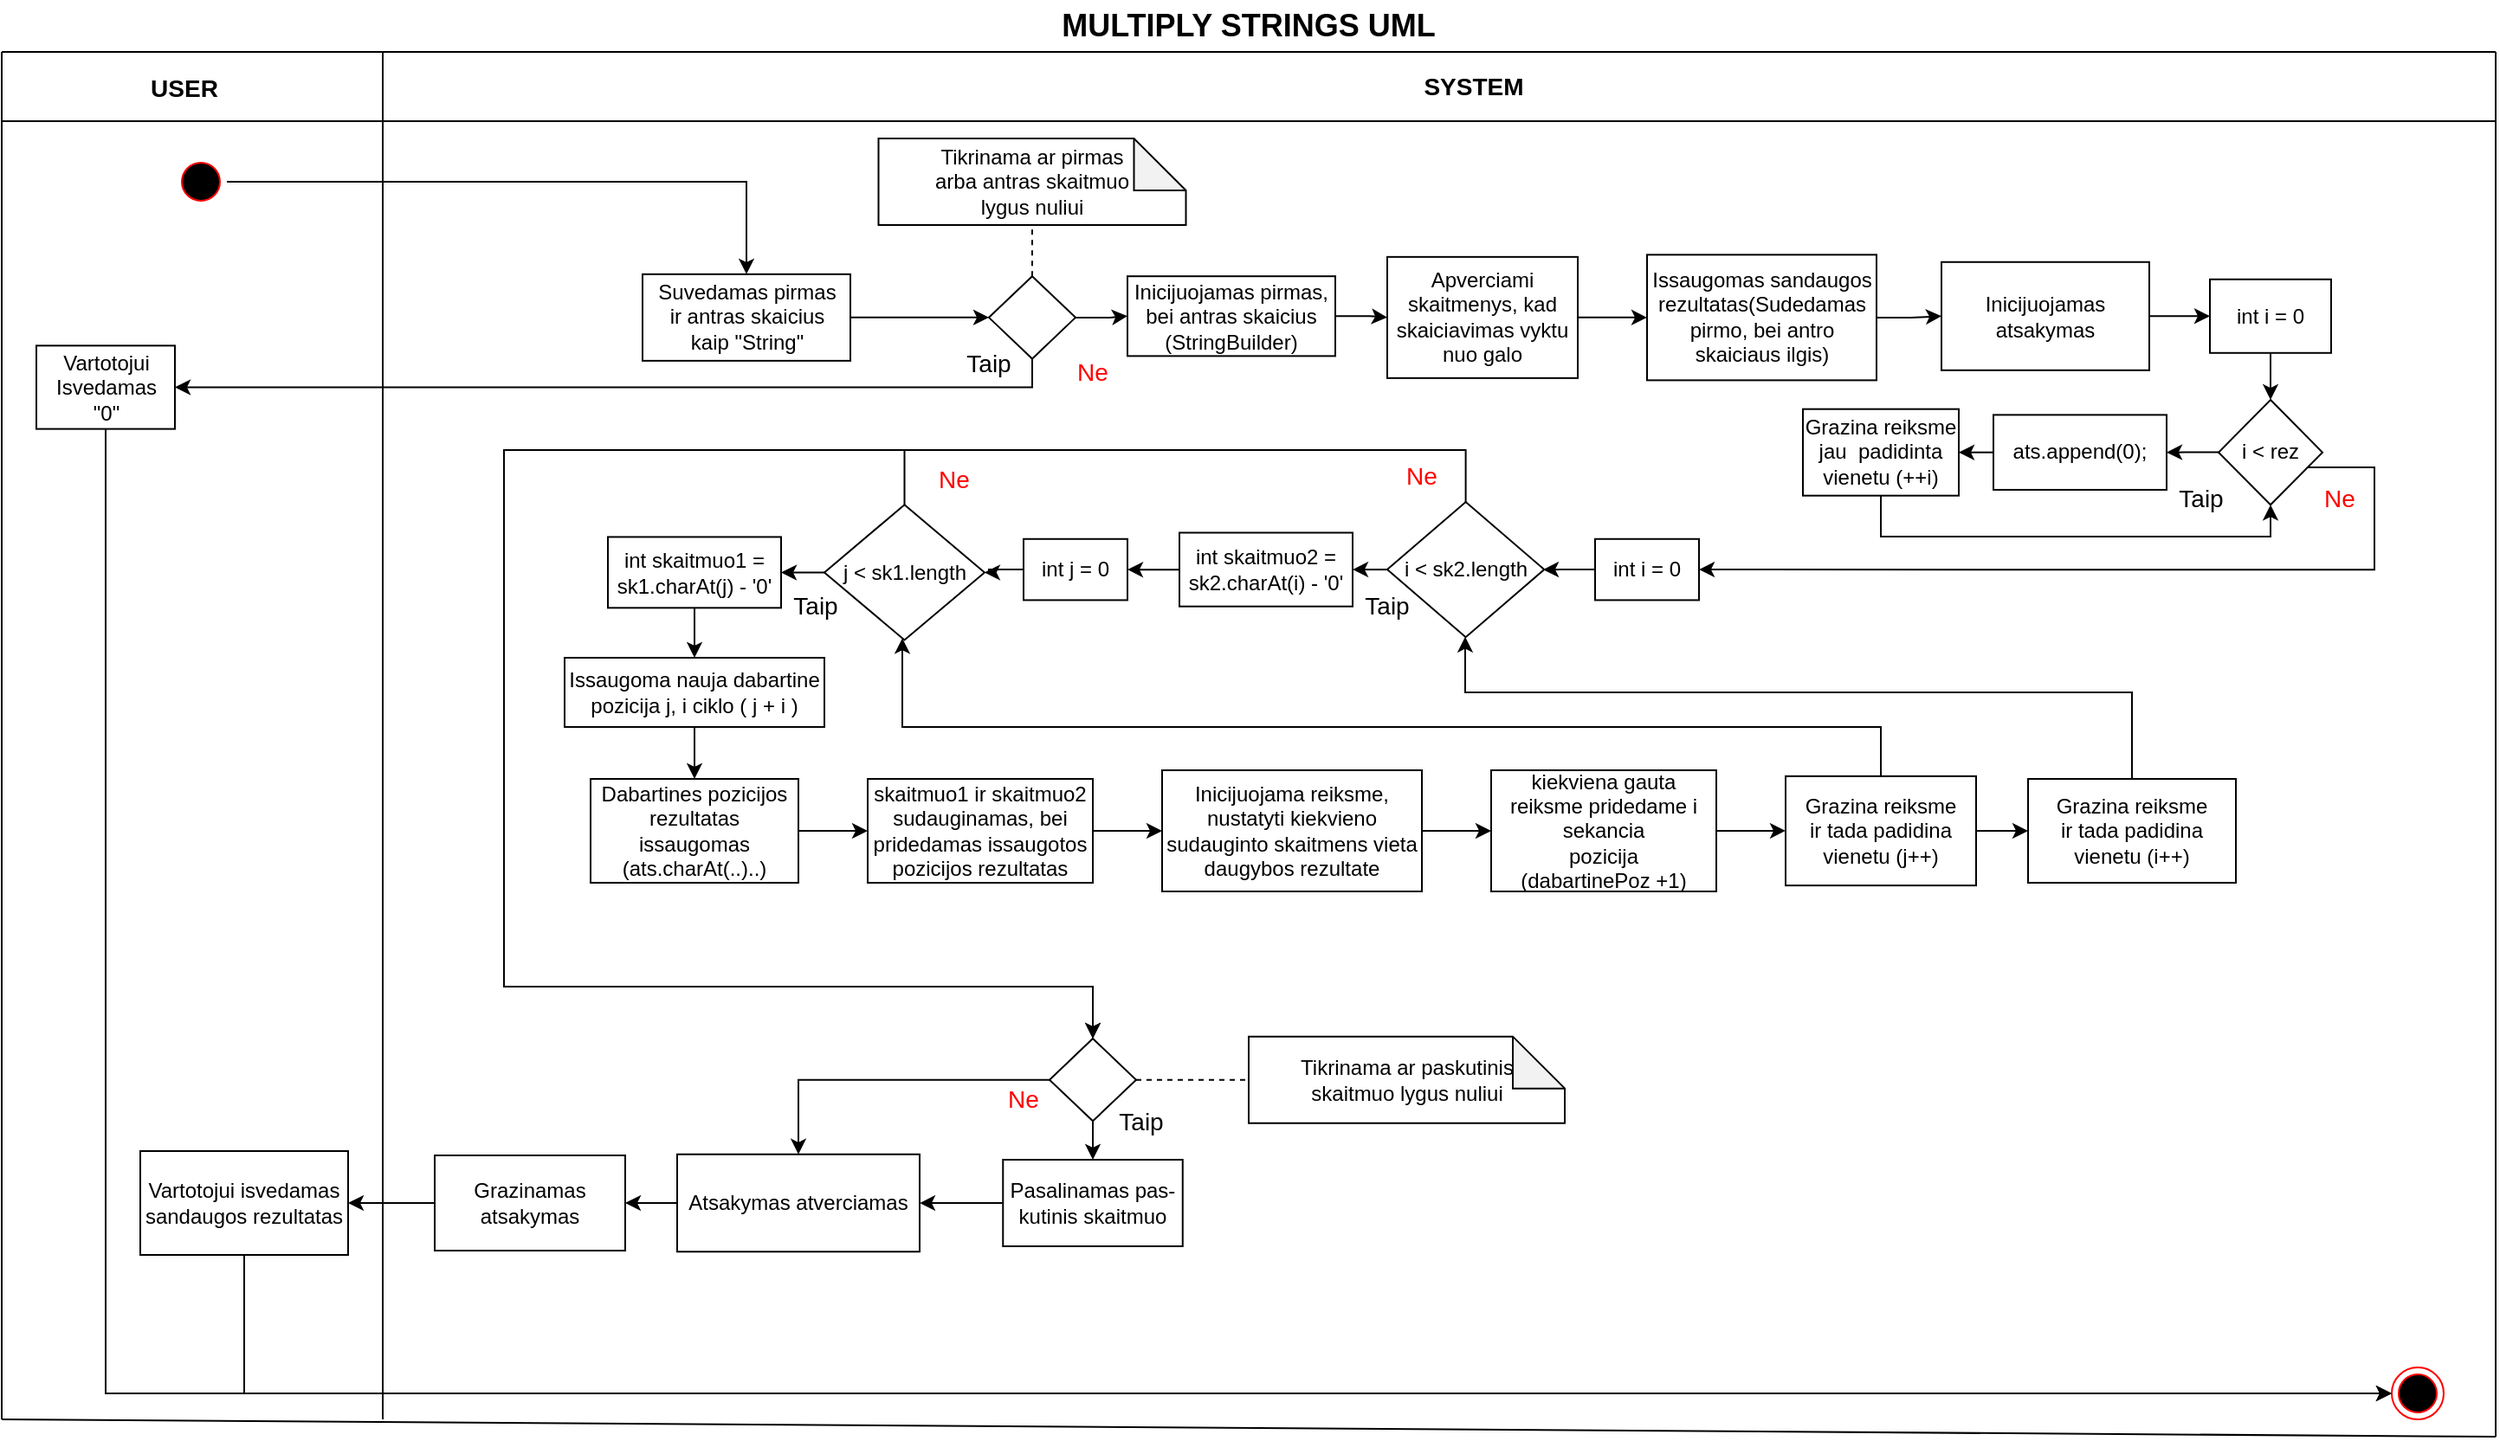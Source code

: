 <mxfile version="16.0.0" type="device"><diagram id="r9c_GbjaEgerkOqf0DQ9" name="Page-1"><mxGraphModel dx="2354" dy="582" grid="1" gridSize="10" guides="1" tooltips="1" connect="1" arrows="1" fold="1" page="1" pageScale="1" pageWidth="850" pageHeight="1100" math="0" shadow="0"><root><mxCell id="0"/><mxCell id="1" parent="0"/><mxCell id="oUow1y1RRAPDhUqgGSZE-1" value="" style="endArrow=none;html=1;" parent="1" edge="1"><mxGeometry width="50" height="50" relative="1" as="geometry"><mxPoint x="-360" y="40" as="sourcePoint"/><mxPoint x="1080" y="40" as="targetPoint"/><Array as="points"/></mxGeometry></mxCell><mxCell id="oUow1y1RRAPDhUqgGSZE-4" value="" style="ellipse;html=1;shape=endState;fillColor=#000000;strokeColor=#ff0000;" parent="1" vertex="1"><mxGeometry x="1020" y="800" width="30" height="30" as="geometry"/></mxCell><mxCell id="oUow1y1RRAPDhUqgGSZE-5" value="&lt;div&gt;&lt;b&gt;&lt;font style=&quot;font-size: 14px&quot;&gt;USER&lt;/font&gt;&lt;/b&gt;&lt;/div&gt;&lt;div&gt;&lt;b&gt;&lt;font size=&quot;3&quot;&gt;&lt;br&gt;&lt;/font&gt;&lt;/b&gt;&lt;/div&gt;" style="text;html=1;align=center;verticalAlign=middle;resizable=0;points=[];autosize=1;strokeColor=none;fillColor=none;" parent="1" vertex="1"><mxGeometry x="-280" y="50" width="50" height="40" as="geometry"/></mxCell><mxCell id="oUow1y1RRAPDhUqgGSZE-6" value="&lt;b&gt;&lt;font style=&quot;font-size: 14px&quot;&gt;SYSTEM&lt;/font&gt;&lt;/b&gt;" style="text;html=1;strokeColor=none;fillColor=none;align=center;verticalAlign=middle;whiteSpace=wrap;rounded=0;" parent="1" vertex="1"><mxGeometry x="470" y="45" width="40" height="30" as="geometry"/></mxCell><mxCell id="oUow1y1RRAPDhUqgGSZE-8" value="" style="endArrow=none;html=1;" parent="1" edge="1"><mxGeometry width="50" height="50" relative="1" as="geometry"><mxPoint x="-360" y="80" as="sourcePoint"/><mxPoint x="1080" y="80" as="targetPoint"/><Array as="points"/></mxGeometry></mxCell><mxCell id="oUow1y1RRAPDhUqgGSZE-9" value="" style="endArrow=none;html=1;" parent="1" edge="1"><mxGeometry width="50" height="50" relative="1" as="geometry"><mxPoint x="-360" y="830" as="sourcePoint"/><mxPoint x="-360" y="40" as="targetPoint"/></mxGeometry></mxCell><mxCell id="oUow1y1RRAPDhUqgGSZE-10" value="" style="endArrow=none;html=1;" parent="1" edge="1"><mxGeometry width="50" height="50" relative="1" as="geometry"><mxPoint x="1080" y="840" as="sourcePoint"/><mxPoint x="1080" y="40" as="targetPoint"/><Array as="points"><mxPoint x="1080" y="370"/></Array></mxGeometry></mxCell><mxCell id="oUow1y1RRAPDhUqgGSZE-11" value="" style="endArrow=none;html=1;" parent="1" edge="1"><mxGeometry width="50" height="50" relative="1" as="geometry"><mxPoint x="-140" y="830" as="sourcePoint"/><mxPoint x="-140" y="40" as="targetPoint"/><Array as="points"><mxPoint x="-140" y="300"/></Array></mxGeometry></mxCell><mxCell id="rQalgeegAQJhv5yyHE_K-7" value="" style="edgeStyle=orthogonalEdgeStyle;rounded=0;orthogonalLoop=1;jettySize=auto;html=1;" parent="1" source="oUow1y1RRAPDhUqgGSZE-12" target="oUow1y1RRAPDhUqgGSZE-14" edge="1"><mxGeometry relative="1" as="geometry"/></mxCell><mxCell id="oUow1y1RRAPDhUqgGSZE-12" value="" style="ellipse;html=1;shape=startState;fillColor=#000000;strokeColor=#ff0000;" parent="1" vertex="1"><mxGeometry x="-260" y="100" width="30" height="30" as="geometry"/></mxCell><mxCell id="oCCpIc_PAbKMHOkcLtt0-2" value="" style="edgeStyle=orthogonalEdgeStyle;rounded=0;orthogonalLoop=1;jettySize=auto;html=1;fontSize=14;entryX=0;entryY=0.5;entryDx=0;entryDy=0;" parent="1" source="oUow1y1RRAPDhUqgGSZE-14" target="oCCpIc_PAbKMHOkcLtt0-9" edge="1"><mxGeometry relative="1" as="geometry"><mxPoint x="170" y="177" as="targetPoint"/></mxGeometry></mxCell><mxCell id="oUow1y1RRAPDhUqgGSZE-14" value="&lt;div&gt;Suvedamas pirmas&lt;/div&gt;&lt;div&gt;ir antras skaicius&lt;/div&gt;&lt;div&gt;kaip &quot;String&quot;&lt;br&gt;&lt;/div&gt;" style="html=1;" parent="1" vertex="1"><mxGeometry x="10" y="168.43" width="120.01" height="50" as="geometry"/></mxCell><mxCell id="oUow1y1RRAPDhUqgGSZE-93" value="" style="endArrow=none;html=1;" parent="1" edge="1"><mxGeometry width="50" height="50" relative="1" as="geometry"><mxPoint x="-360" y="830" as="sourcePoint"/><mxPoint x="1080" y="840" as="targetPoint"/></mxGeometry></mxCell><mxCell id="zhfmc3-aHVWDf_vGr2EZ-7" value="" style="edgeStyle=orthogonalEdgeStyle;rounded=0;orthogonalLoop=1;jettySize=auto;html=1;fontSize=14;entryX=1;entryY=0.5;entryDx=0;entryDy=0;" parent="1" source="oCCpIc_PAbKMHOkcLtt0-9" target="zhfmc3-aHVWDf_vGr2EZ-4" edge="1"><mxGeometry relative="1" as="geometry"><mxPoint x="-160" y="270" as="targetPoint"/><Array as="points"><mxPoint x="235" y="234"/></Array></mxGeometry></mxCell><mxCell id="zhfmc3-aHVWDf_vGr2EZ-11" value="" style="edgeStyle=orthogonalEdgeStyle;rounded=0;orthogonalLoop=1;jettySize=auto;html=1;fontSize=12;" parent="1" source="oCCpIc_PAbKMHOkcLtt0-9" target="ZqlxdMcWfIfpSYjTxSkx-1" edge="1"><mxGeometry relative="1" as="geometry"><mxPoint x="290" y="193" as="targetPoint"/></mxGeometry></mxCell><mxCell id="oCCpIc_PAbKMHOkcLtt0-9" value="" style="rhombus;whiteSpace=wrap;html=1;" parent="1" vertex="1"><mxGeometry x="210" y="169.6" width="50" height="47.66" as="geometry"/></mxCell><mxCell id="oCCpIc_PAbKMHOkcLtt0-17" value="" style="edgeStyle=orthogonalEdgeStyle;rounded=0;orthogonalLoop=1;jettySize=auto;html=1;fontSize=14;entryX=0;entryY=0.5;entryDx=0;entryDy=0;exitX=0.5;exitY=1;exitDx=0;exitDy=0;" parent="1" source="zhfmc3-aHVWDf_vGr2EZ-4" target="oUow1y1RRAPDhUqgGSZE-4" edge="1"><mxGeometry relative="1" as="geometry"><mxPoint x="-199" y="610" as="targetPoint"/><Array as="points"><mxPoint x="-300" y="815"/></Array><mxPoint x="-199.429" y="440" as="sourcePoint"/></mxGeometry></mxCell><mxCell id="zhfmc3-aHVWDf_vGr2EZ-4" value="&lt;div&gt;Vartotojui &lt;br&gt;&lt;/div&gt;&lt;div&gt;Isvedamas&lt;/div&gt;&lt;div&gt;&quot;0&quot;&lt;br&gt;&lt;/div&gt;" style="html=1;" parent="1" vertex="1"><mxGeometry x="-340" y="209.69" width="79.99" height="48.12" as="geometry"/></mxCell><mxCell id="zhfmc3-aHVWDf_vGr2EZ-8" value="&lt;font style=&quot;font-size: 14px&quot;&gt;Taip&lt;/font&gt;" style="text;html=1;strokeColor=none;fillColor=none;align=center;verticalAlign=middle;whiteSpace=wrap;rounded=0;" parent="1" vertex="1"><mxGeometry x="190" y="209.69" width="40" height="20" as="geometry"/></mxCell><mxCell id="zhfmc3-aHVWDf_vGr2EZ-12" value="&lt;font style=&quot;font-size: 14px&quot; color=&quot;#FF0000&quot;&gt;Ne&lt;/font&gt;" style="text;html=1;strokeColor=none;fillColor=none;align=center;verticalAlign=middle;whiteSpace=wrap;rounded=0;" parent="1" vertex="1"><mxGeometry x="250" y="209.69" width="40" height="30" as="geometry"/></mxCell><mxCell id="zhfmc3-aHVWDf_vGr2EZ-18" value="" style="edgeStyle=orthogonalEdgeStyle;rounded=0;orthogonalLoop=1;jettySize=auto;html=1;fontSize=12;" parent="1" source="zhfmc3-aHVWDf_vGr2EZ-15" target="zhfmc3-aHVWDf_vGr2EZ-17" edge="1"><mxGeometry relative="1" as="geometry"/></mxCell><mxCell id="zhfmc3-aHVWDf_vGr2EZ-15" value="&lt;div&gt;Issaugomas sandaugos&lt;/div&gt;&lt;div&gt;rezultatas(Sudedamas&lt;/div&gt;&lt;div&gt;pirmo, bei antro skaiciaus ilgis)&lt;br&gt;&lt;/div&gt;" style="whiteSpace=wrap;html=1;" parent="1" vertex="1"><mxGeometry x="590" y="157.18" width="132.5" height="72.51" as="geometry"/></mxCell><mxCell id="zhfmc3-aHVWDf_vGr2EZ-43" value="" style="edgeStyle=orthogonalEdgeStyle;rounded=0;orthogonalLoop=1;jettySize=auto;html=1;fontSize=12;" parent="1" source="zhfmc3-aHVWDf_vGr2EZ-17" target="zhfmc3-aHVWDf_vGr2EZ-26" edge="1"><mxGeometry relative="1" as="geometry"/></mxCell><mxCell id="zhfmc3-aHVWDf_vGr2EZ-17" value="&lt;div&gt;Inicijuojamas atsakymas &lt;br&gt;&lt;/div&gt;" style="whiteSpace=wrap;html=1;" parent="1" vertex="1"><mxGeometry x="760" y="161.39" width="120" height="62.51" as="geometry"/></mxCell><mxCell id="zhfmc3-aHVWDf_vGr2EZ-33" value="" style="edgeStyle=orthogonalEdgeStyle;rounded=0;orthogonalLoop=1;jettySize=auto;html=1;fontSize=12;" parent="1" source="zhfmc3-aHVWDf_vGr2EZ-19" target="zhfmc3-aHVWDf_vGr2EZ-32" edge="1"><mxGeometry relative="1" as="geometry"/></mxCell><mxCell id="zhfmc3-aHVWDf_vGr2EZ-42" value="" style="edgeStyle=orthogonalEdgeStyle;rounded=0;orthogonalLoop=1;jettySize=auto;html=1;fontSize=12;entryX=1;entryY=0.5;entryDx=0;entryDy=0;" parent="1" source="zhfmc3-aHVWDf_vGr2EZ-19" target="LPsQwaZpw-eQ6SmwQjK9-5" edge="1"><mxGeometry relative="1" as="geometry"><mxPoint x="680" y="290" as="targetPoint"/><Array as="points"><mxPoint x="1010" y="280"/><mxPoint x="1010" y="339"/></Array></mxGeometry></mxCell><mxCell id="zhfmc3-aHVWDf_vGr2EZ-19" value="i &amp;lt; rez" style="rhombus;whiteSpace=wrap;html=1;" parent="1" vertex="1"><mxGeometry x="920" y="241.03" width="60" height="60.62" as="geometry"/></mxCell><mxCell id="zhfmc3-aHVWDf_vGr2EZ-28" value="" style="edgeStyle=orthogonalEdgeStyle;rounded=0;orthogonalLoop=1;jettySize=auto;html=1;fontSize=12;" parent="1" source="zhfmc3-aHVWDf_vGr2EZ-26" target="zhfmc3-aHVWDf_vGr2EZ-19" edge="1"><mxGeometry relative="1" as="geometry"/></mxCell><mxCell id="zhfmc3-aHVWDf_vGr2EZ-26" value="int i = 0" style="whiteSpace=wrap;html=1;" parent="1" vertex="1"><mxGeometry x="915" y="171.39" width="70" height="42.51" as="geometry"/></mxCell><mxCell id="LPsQwaZpw-eQ6SmwQjK9-8" value="" style="edgeStyle=orthogonalEdgeStyle;rounded=0;orthogonalLoop=1;jettySize=auto;html=1;" parent="1" source="zhfmc3-aHVWDf_vGr2EZ-32" target="zhfmc3-aHVWDf_vGr2EZ-35" edge="1"><mxGeometry relative="1" as="geometry"/></mxCell><mxCell id="zhfmc3-aHVWDf_vGr2EZ-32" value="&lt;div&gt;ats.append(0);&lt;br&gt;&lt;/div&gt;" style="whiteSpace=wrap;html=1;" parent="1" vertex="1"><mxGeometry x="790" y="249.69" width="100" height="43.29" as="geometry"/></mxCell><mxCell id="zhfmc3-aHVWDf_vGr2EZ-53" value="" style="edgeStyle=orthogonalEdgeStyle;rounded=0;orthogonalLoop=1;jettySize=auto;html=1;fontSize=12;entryX=0.5;entryY=1;entryDx=0;entryDy=0;" parent="1" source="zhfmc3-aHVWDf_vGr2EZ-35" target="zhfmc3-aHVWDf_vGr2EZ-19" edge="1"><mxGeometry relative="1" as="geometry"><mxPoint x="980" y="330" as="targetPoint"/><Array as="points"><mxPoint x="725" y="320"/><mxPoint x="950" y="320"/></Array></mxGeometry></mxCell><mxCell id="zhfmc3-aHVWDf_vGr2EZ-35" value="&lt;div&gt;Grazina reiksme jau&amp;nbsp; padidinta vienetu (++i)&lt;br&gt;&lt;/div&gt;" style="whiteSpace=wrap;html=1;" parent="1" vertex="1"><mxGeometry x="680" y="246.34" width="90" height="50" as="geometry"/></mxCell><mxCell id="zhfmc3-aHVWDf_vGr2EZ-44" value="&lt;font style=&quot;font-size: 14px&quot; color=&quot;#FF0000&quot;&gt;Ne&lt;/font&gt;" style="text;html=1;strokeColor=none;fillColor=none;align=center;verticalAlign=middle;whiteSpace=wrap;rounded=0;" parent="1" vertex="1"><mxGeometry x="970" y="282.81" width="40" height="30" as="geometry"/></mxCell><mxCell id="LPsQwaZpw-eQ6SmwQjK9-1" value="&lt;div&gt;Tikrinama ar pirmas&lt;div&gt;arba antras skaitmuo&lt;/div&gt;&lt;div&gt;lygus nuliui&lt;br&gt;&lt;/div&gt;&lt;/div&gt;" style="shape=note;whiteSpace=wrap;html=1;backgroundOutline=1;darkOpacity=0.05;" parent="1" vertex="1"><mxGeometry x="146.25" y="90" width="177.5" height="50" as="geometry"/></mxCell><mxCell id="LPsQwaZpw-eQ6SmwQjK9-3" value="" style="endArrow=none;dashed=1;html=1;rounded=0;entryX=0.5;entryY=1;entryDx=0;entryDy=0;entryPerimeter=0;exitX=0.5;exitY=0;exitDx=0;exitDy=0;" parent="1" source="oCCpIc_PAbKMHOkcLtt0-9" target="LPsQwaZpw-eQ6SmwQjK9-1" edge="1"><mxGeometry width="50" height="50" relative="1" as="geometry"><mxPoint x="360" y="400" as="sourcePoint"/><mxPoint x="410" y="350" as="targetPoint"/><Array as="points"/></mxGeometry></mxCell><mxCell id="zhfmc3-aHVWDf_vGr2EZ-50" value="&lt;font style=&quot;font-size: 14px&quot;&gt;Taip&lt;/font&gt;" style="text;html=1;strokeColor=none;fillColor=none;align=center;verticalAlign=middle;whiteSpace=wrap;rounded=0;" parent="1" vertex="1"><mxGeometry x="890" y="287.81" width="40" height="20" as="geometry"/></mxCell><mxCell id="LPsQwaZpw-eQ6SmwQjK9-10" value="" style="edgeStyle=orthogonalEdgeStyle;rounded=0;orthogonalLoop=1;jettySize=auto;html=1;" parent="1" source="LPsQwaZpw-eQ6SmwQjK9-5" edge="1"><mxGeometry relative="1" as="geometry"><mxPoint x="530" y="339.1" as="targetPoint"/></mxGeometry></mxCell><mxCell id="LPsQwaZpw-eQ6SmwQjK9-5" value="&lt;div&gt;int i = 0&lt;/div&gt;" style="whiteSpace=wrap;html=1;" parent="1" vertex="1"><mxGeometry x="560" y="321.39" width="60" height="35.32" as="geometry"/></mxCell><mxCell id="LPsQwaZpw-eQ6SmwQjK9-30" value="" style="edgeStyle=orthogonalEdgeStyle;rounded=0;orthogonalLoop=1;jettySize=auto;html=1;" parent="1" source="LPsQwaZpw-eQ6SmwQjK9-11" target="LPsQwaZpw-eQ6SmwQjK9-29" edge="1"><mxGeometry relative="1" as="geometry"/></mxCell><mxCell id="LPsQwaZpw-eQ6SmwQjK9-64" value="" style="edgeStyle=orthogonalEdgeStyle;rounded=0;orthogonalLoop=1;jettySize=auto;html=1;entryX=0.5;entryY=0;entryDx=0;entryDy=0;" parent="1" source="LPsQwaZpw-eQ6SmwQjK9-11" target="LPsQwaZpw-eQ6SmwQjK9-69" edge="1"><mxGeometry relative="1" as="geometry"><mxPoint x="130" y="620" as="targetPoint"/><Array as="points"><mxPoint x="485" y="270"/><mxPoint x="-70" y="270"/><mxPoint x="-70" y="580"/><mxPoint x="270" y="580"/></Array></mxGeometry></mxCell><mxCell id="LPsQwaZpw-eQ6SmwQjK9-11" value="i &amp;lt; sk2.length" style="rhombus;whiteSpace=wrap;html=1;" parent="1" vertex="1"><mxGeometry x="440" y="300" width="90.63" height="78.1" as="geometry"/></mxCell><mxCell id="LPsQwaZpw-eQ6SmwQjK9-60" value="" style="edgeStyle=orthogonalEdgeStyle;rounded=0;orthogonalLoop=1;jettySize=auto;html=1;" parent="1" source="LPsQwaZpw-eQ6SmwQjK9-27" target="LPsQwaZpw-eQ6SmwQjK9-34" edge="1"><mxGeometry relative="1" as="geometry"/></mxCell><mxCell id="LPsQwaZpw-eQ6SmwQjK9-70" value="" style="edgeStyle=orthogonalEdgeStyle;rounded=0;orthogonalLoop=1;jettySize=auto;html=1;" parent="1" source="LPsQwaZpw-eQ6SmwQjK9-27" edge="1"><mxGeometry relative="1" as="geometry"><mxPoint x="270" y="610" as="targetPoint"/><Array as="points"><mxPoint x="161" y="270"/><mxPoint x="-70" y="270"/><mxPoint x="-70" y="580"/></Array></mxGeometry></mxCell><mxCell id="LPsQwaZpw-eQ6SmwQjK9-27" value="j &amp;lt; sk1.length" style="rhombus;whiteSpace=wrap;html=1;" parent="1" vertex="1"><mxGeometry x="115" y="301.65" width="92.5" height="78.1" as="geometry"/></mxCell><mxCell id="LPsQwaZpw-eQ6SmwQjK9-32" value="" style="edgeStyle=orthogonalEdgeStyle;rounded=0;orthogonalLoop=1;jettySize=auto;html=1;" parent="1" source="LPsQwaZpw-eQ6SmwQjK9-29" target="LPsQwaZpw-eQ6SmwQjK9-31" edge="1"><mxGeometry relative="1" as="geometry"/></mxCell><mxCell id="LPsQwaZpw-eQ6SmwQjK9-29" value="int skaitmuo2 = sk2.charAt(i) - '0'" style="whiteSpace=wrap;html=1;" parent="1" vertex="1"><mxGeometry x="320" y="317.75" width="100" height="42.6" as="geometry"/></mxCell><mxCell id="LPsQwaZpw-eQ6SmwQjK9-33" value="" style="edgeStyle=orthogonalEdgeStyle;rounded=0;orthogonalLoop=1;jettySize=auto;html=1;" parent="1" source="LPsQwaZpw-eQ6SmwQjK9-31" target="LPsQwaZpw-eQ6SmwQjK9-27" edge="1"><mxGeometry relative="1" as="geometry"/></mxCell><mxCell id="LPsQwaZpw-eQ6SmwQjK9-31" value="int j = 0" style="whiteSpace=wrap;html=1;" parent="1" vertex="1"><mxGeometry x="230" y="321.39" width="60" height="35.32" as="geometry"/></mxCell><mxCell id="LPsQwaZpw-eQ6SmwQjK9-37" value="" style="edgeStyle=orthogonalEdgeStyle;rounded=0;orthogonalLoop=1;jettySize=auto;html=1;" parent="1" source="LPsQwaZpw-eQ6SmwQjK9-34" target="LPsQwaZpw-eQ6SmwQjK9-36" edge="1"><mxGeometry relative="1" as="geometry"/></mxCell><mxCell id="LPsQwaZpw-eQ6SmwQjK9-34" value="&lt;div&gt;int skaitmuo1 = &lt;br&gt;&lt;/div&gt;&lt;div&gt;sk1.charAt(j) - '0'&lt;br&gt;&lt;/div&gt;" style="whiteSpace=wrap;html=1;" parent="1" vertex="1"><mxGeometry x="-10" y="320.22" width="100" height="40.95" as="geometry"/></mxCell><mxCell id="LPsQwaZpw-eQ6SmwQjK9-39" value="" style="edgeStyle=orthogonalEdgeStyle;rounded=0;orthogonalLoop=1;jettySize=auto;html=1;" parent="1" source="LPsQwaZpw-eQ6SmwQjK9-36" target="LPsQwaZpw-eQ6SmwQjK9-38" edge="1"><mxGeometry relative="1" as="geometry"/></mxCell><mxCell id="LPsQwaZpw-eQ6SmwQjK9-36" value="&lt;div&gt;Issaugoma nauja dabartine&lt;/div&gt;&lt;div&gt;pozicija j, i ciklo ( j + i )&lt;br&gt;&lt;/div&gt;" style="whiteSpace=wrap;html=1;" parent="1" vertex="1"><mxGeometry x="-35" y="390" width="150" height="39.99" as="geometry"/></mxCell><mxCell id="LPsQwaZpw-eQ6SmwQjK9-42" value="" style="edgeStyle=orthogonalEdgeStyle;rounded=0;orthogonalLoop=1;jettySize=auto;html=1;" parent="1" source="LPsQwaZpw-eQ6SmwQjK9-38" target="LPsQwaZpw-eQ6SmwQjK9-40" edge="1"><mxGeometry relative="1" as="geometry"/></mxCell><mxCell id="LPsQwaZpw-eQ6SmwQjK9-38" value="&lt;div&gt;Dabartines pozicijos&lt;/div&gt;&lt;div&gt;rezultatas issaugomas&lt;/div&gt;&lt;div&gt;(ats.charAt(..)..)&lt;br&gt;&lt;/div&gt;" style="whiteSpace=wrap;html=1;" parent="1" vertex="1"><mxGeometry x="-20" y="459.995" width="120" height="60" as="geometry"/></mxCell><mxCell id="LPsQwaZpw-eQ6SmwQjK9-48" value="" style="edgeStyle=orthogonalEdgeStyle;rounded=0;orthogonalLoop=1;jettySize=auto;html=1;" parent="1" source="LPsQwaZpw-eQ6SmwQjK9-40" target="LPsQwaZpw-eQ6SmwQjK9-45" edge="1"><mxGeometry relative="1" as="geometry"/></mxCell><mxCell id="LPsQwaZpw-eQ6SmwQjK9-40" value="&lt;div&gt;skaitmuo1 ir skaitmuo2 sudauginamas, bei&lt;/div&gt;&lt;div&gt;pridedamas issaugotos&lt;/div&gt;&lt;div&gt;pozicijos rezultatas&lt;br&gt;&lt;/div&gt;" style="whiteSpace=wrap;html=1;" parent="1" vertex="1"><mxGeometry x="140" y="459.99" width="130" height="60.01" as="geometry"/></mxCell><mxCell id="LPsQwaZpw-eQ6SmwQjK9-53" value="" style="edgeStyle=orthogonalEdgeStyle;rounded=0;orthogonalLoop=1;jettySize=auto;html=1;" parent="1" source="LPsQwaZpw-eQ6SmwQjK9-45" target="LPsQwaZpw-eQ6SmwQjK9-52" edge="1"><mxGeometry relative="1" as="geometry"/></mxCell><mxCell id="LPsQwaZpw-eQ6SmwQjK9-45" value="&lt;div&gt;Inicijuojama reiksme, nustatyti kiekvieno sudauginto skaitmens vieta&lt;/div&gt;&lt;div&gt;daugybos rezultate&lt;br&gt;&lt;/div&gt;" style="whiteSpace=wrap;html=1;" parent="1" vertex="1"><mxGeometry x="310" y="454.99" width="150" height="70.01" as="geometry"/></mxCell><mxCell id="LPsQwaZpw-eQ6SmwQjK9-49" value="&lt;font style=&quot;font-size: 14px&quot;&gt;Taip&lt;/font&gt;" style="text;html=1;strokeColor=none;fillColor=none;align=center;verticalAlign=middle;whiteSpace=wrap;rounded=0;" parent="1" vertex="1"><mxGeometry x="420" y="350" width="40" height="20" as="geometry"/></mxCell><mxCell id="LPsQwaZpw-eQ6SmwQjK9-51" value="&lt;font style=&quot;font-size: 14px&quot;&gt;Taip&lt;/font&gt;" style="text;html=1;strokeColor=none;fillColor=none;align=center;verticalAlign=middle;whiteSpace=wrap;rounded=0;" parent="1" vertex="1"><mxGeometry x="90" y="350" width="40" height="20" as="geometry"/></mxCell><mxCell id="LPsQwaZpw-eQ6SmwQjK9-55" value="" style="edgeStyle=orthogonalEdgeStyle;rounded=0;orthogonalLoop=1;jettySize=auto;html=1;" parent="1" source="LPsQwaZpw-eQ6SmwQjK9-52" target="LPsQwaZpw-eQ6SmwQjK9-54" edge="1"><mxGeometry relative="1" as="geometry"/></mxCell><mxCell id="LPsQwaZpw-eQ6SmwQjK9-52" value="&lt;div&gt;kiekviena gauta reiksme pridedame i sekancia &lt;br&gt;&lt;/div&gt;&lt;div&gt;pozicija&lt;/div&gt;&lt;div&gt;(dabartinePoz +1)&lt;br&gt;&lt;/div&gt;" style="whiteSpace=wrap;html=1;" parent="1" vertex="1"><mxGeometry x="500" y="454.99" width="130" height="70.01" as="geometry"/></mxCell><mxCell id="LPsQwaZpw-eQ6SmwQjK9-57" value="" style="edgeStyle=orthogonalEdgeStyle;rounded=0;orthogonalLoop=1;jettySize=auto;html=1;" parent="1" source="LPsQwaZpw-eQ6SmwQjK9-54" target="LPsQwaZpw-eQ6SmwQjK9-56" edge="1"><mxGeometry relative="1" as="geometry"/></mxCell><mxCell id="LPsQwaZpw-eQ6SmwQjK9-59" value="" style="edgeStyle=orthogonalEdgeStyle;rounded=0;orthogonalLoop=1;jettySize=auto;html=1;" parent="1" source="LPsQwaZpw-eQ6SmwQjK9-54" target="LPsQwaZpw-eQ6SmwQjK9-27" edge="1"><mxGeometry relative="1" as="geometry"><mxPoint x="160" y="380" as="targetPoint"/><Array as="points"><mxPoint x="725" y="430"/><mxPoint x="160" y="430"/></Array></mxGeometry></mxCell><mxCell id="LPsQwaZpw-eQ6SmwQjK9-54" value="&lt;div&gt;Grazina reiksme&lt;/div&gt;&lt;div&gt;ir tada padidina &lt;br&gt;&lt;/div&gt;&lt;div&gt;vienetu (j++)&lt;br&gt;&lt;/div&gt;" style="whiteSpace=wrap;html=1;" parent="1" vertex="1"><mxGeometry x="670" y="458.43" width="110" height="63.13" as="geometry"/></mxCell><mxCell id="LPsQwaZpw-eQ6SmwQjK9-62" value="" style="edgeStyle=orthogonalEdgeStyle;rounded=0;orthogonalLoop=1;jettySize=auto;html=1;" parent="1" source="LPsQwaZpw-eQ6SmwQjK9-56" target="LPsQwaZpw-eQ6SmwQjK9-11" edge="1"><mxGeometry relative="1" as="geometry"><mxPoint x="490" y="380" as="targetPoint"/><Array as="points"><mxPoint x="870" y="410"/><mxPoint x="485" y="410"/></Array></mxGeometry></mxCell><mxCell id="LPsQwaZpw-eQ6SmwQjK9-56" value="&lt;div&gt;Grazina reiksme&lt;/div&gt;&lt;div&gt;ir tada padidina &lt;br&gt;&lt;/div&gt;&lt;div&gt;vienetu (i++)&lt;br&gt;&lt;/div&gt;" style="whiteSpace=wrap;html=1;" parent="1" vertex="1"><mxGeometry x="810" y="459.995" width="120" height="60" as="geometry"/></mxCell><mxCell id="LPsQwaZpw-eQ6SmwQjK9-65" value="&lt;font style=&quot;font-size: 14px&quot; color=&quot;#FF0000&quot;&gt;Ne&lt;/font&gt;" style="text;html=1;strokeColor=none;fillColor=none;align=center;verticalAlign=middle;whiteSpace=wrap;rounded=0;" parent="1" vertex="1"><mxGeometry x="170" y="271.65" width="40" height="30" as="geometry"/></mxCell><mxCell id="LPsQwaZpw-eQ6SmwQjK9-66" value="&lt;font style=&quot;font-size: 14px&quot; color=&quot;#FF0000&quot;&gt;Ne&lt;/font&gt;" style="text;html=1;strokeColor=none;fillColor=none;align=center;verticalAlign=middle;whiteSpace=wrap;rounded=0;" parent="1" vertex="1"><mxGeometry x="440" y="270" width="40" height="30" as="geometry"/></mxCell><mxCell id="LPsQwaZpw-eQ6SmwQjK9-74" value="" style="edgeStyle=orthogonalEdgeStyle;rounded=0;orthogonalLoop=1;jettySize=auto;html=1;" parent="1" source="LPsQwaZpw-eQ6SmwQjK9-69" target="LPsQwaZpw-eQ6SmwQjK9-73" edge="1"><mxGeometry relative="1" as="geometry"/></mxCell><mxCell id="LPsQwaZpw-eQ6SmwQjK9-78" value="" style="edgeStyle=orthogonalEdgeStyle;rounded=0;orthogonalLoop=1;jettySize=auto;html=1;" parent="1" source="LPsQwaZpw-eQ6SmwQjK9-69" target="LPsQwaZpw-eQ6SmwQjK9-76" edge="1"><mxGeometry relative="1" as="geometry"/></mxCell><mxCell id="LPsQwaZpw-eQ6SmwQjK9-69" value="" style="rhombus;whiteSpace=wrap;html=1;" parent="1" vertex="1"><mxGeometry x="245" y="610" width="50" height="47.66" as="geometry"/></mxCell><mxCell id="LPsQwaZpw-eQ6SmwQjK9-71" value="&lt;div&gt;Tikrinama ar paskutinis&lt;/div&gt;&lt;div&gt;skaitmuo lygus nuliui&lt;br&gt;&lt;/div&gt;" style="shape=note;whiteSpace=wrap;html=1;backgroundOutline=1;darkOpacity=0.05;" parent="1" vertex="1"><mxGeometry x="360" y="608.83" width="182.5" height="50" as="geometry"/></mxCell><mxCell id="LPsQwaZpw-eQ6SmwQjK9-72" value="" style="endArrow=none;dashed=1;html=1;rounded=0;exitX=1;exitY=0.5;exitDx=0;exitDy=0;entryX=0;entryY=0.5;entryDx=0;entryDy=0;entryPerimeter=0;" parent="1" source="LPsQwaZpw-eQ6SmwQjK9-69" target="LPsQwaZpw-eQ6SmwQjK9-71" edge="1"><mxGeometry width="50" height="50" relative="1" as="geometry"><mxPoint x="280" y="730" as="sourcePoint"/><mxPoint x="330" y="680" as="targetPoint"/></mxGeometry></mxCell><mxCell id="LPsQwaZpw-eQ6SmwQjK9-77" value="" style="edgeStyle=orthogonalEdgeStyle;rounded=0;orthogonalLoop=1;jettySize=auto;html=1;" parent="1" source="LPsQwaZpw-eQ6SmwQjK9-73" target="LPsQwaZpw-eQ6SmwQjK9-76" edge="1"><mxGeometry relative="1" as="geometry"/></mxCell><mxCell id="LPsQwaZpw-eQ6SmwQjK9-73" value="&lt;div&gt;Pasalinamas pas-&lt;/div&gt;&lt;div&gt;kutinis skaitmuo&lt;br&gt;&lt;/div&gt;" style="whiteSpace=wrap;html=1;" parent="1" vertex="1"><mxGeometry x="218.13" y="680" width="103.75" height="50" as="geometry"/></mxCell><mxCell id="LPsQwaZpw-eQ6SmwQjK9-75" value="&lt;font style=&quot;font-size: 14px&quot;&gt;Taip&lt;/font&gt;" style="text;html=1;strokeColor=none;fillColor=none;align=center;verticalAlign=middle;whiteSpace=wrap;rounded=0;" parent="1" vertex="1"><mxGeometry x="277.5" y="647.5" width="40" height="20" as="geometry"/></mxCell><mxCell id="LPsQwaZpw-eQ6SmwQjK9-81" value="" style="edgeStyle=orthogonalEdgeStyle;rounded=0;orthogonalLoop=1;jettySize=auto;html=1;" parent="1" source="LPsQwaZpw-eQ6SmwQjK9-76" target="LPsQwaZpw-eQ6SmwQjK9-80" edge="1"><mxGeometry relative="1" as="geometry"/></mxCell><mxCell id="LPsQwaZpw-eQ6SmwQjK9-76" value="&lt;div&gt;&lt;br&gt;&lt;/div&gt;&lt;div align=&quot;justify&quot;&gt;Atsakymas atverciamas &lt;br&gt;&lt;/div&gt;&lt;div align=&quot;justify&quot;&gt;&lt;br&gt;&lt;/div&gt;" style="whiteSpace=wrap;html=1;" parent="1" vertex="1"><mxGeometry x="30" y="676.88" width="140" height="56.25" as="geometry"/></mxCell><mxCell id="LPsQwaZpw-eQ6SmwQjK9-79" value="&lt;font style=&quot;font-size: 14px&quot; color=&quot;#FF0000&quot;&gt;Ne&lt;/font&gt;" style="text;html=1;strokeColor=none;fillColor=none;align=center;verticalAlign=middle;whiteSpace=wrap;rounded=0;" parent="1" vertex="1"><mxGeometry x="210" y="630" width="40" height="30" as="geometry"/></mxCell><mxCell id="LPsQwaZpw-eQ6SmwQjK9-83" value="" style="edgeStyle=orthogonalEdgeStyle;rounded=0;orthogonalLoop=1;jettySize=auto;html=1;" parent="1" source="LPsQwaZpw-eQ6SmwQjK9-80" target="LPsQwaZpw-eQ6SmwQjK9-82" edge="1"><mxGeometry relative="1" as="geometry"/></mxCell><mxCell id="LPsQwaZpw-eQ6SmwQjK9-80" value="&lt;div&gt;Grazinamas&lt;/div&gt;&lt;div&gt;atsakymas&lt;br&gt;&lt;/div&gt;" style="whiteSpace=wrap;html=1;" parent="1" vertex="1"><mxGeometry x="-110" y="677.5" width="110" height="55" as="geometry"/></mxCell><mxCell id="ZqlxdMcWfIfpSYjTxSkx-6" value="" style="edgeStyle=orthogonalEdgeStyle;rounded=0;orthogonalLoop=1;jettySize=auto;html=1;" parent="1" source="LPsQwaZpw-eQ6SmwQjK9-82" target="oUow1y1RRAPDhUqgGSZE-4" edge="1"><mxGeometry relative="1" as="geometry"><mxPoint x="40" y="815" as="targetPoint"/><Array as="points"><mxPoint x="-220" y="815"/></Array></mxGeometry></mxCell><mxCell id="LPsQwaZpw-eQ6SmwQjK9-82" value="&lt;div&gt;Vartotojui isvedamas&lt;/div&gt;&lt;div&gt;sandaugos rezultatas&lt;br&gt;&lt;/div&gt;" style="whiteSpace=wrap;html=1;" parent="1" vertex="1"><mxGeometry x="-280" y="675" width="120" height="60" as="geometry"/></mxCell><mxCell id="ZqlxdMcWfIfpSYjTxSkx-3" value="" style="edgeStyle=orthogonalEdgeStyle;rounded=0;orthogonalLoop=1;jettySize=auto;html=1;" parent="1" source="ZqlxdMcWfIfpSYjTxSkx-1" target="ZqlxdMcWfIfpSYjTxSkx-2" edge="1"><mxGeometry relative="1" as="geometry"/></mxCell><mxCell id="ZqlxdMcWfIfpSYjTxSkx-1" value="&lt;div&gt;Inicijuojamas pirmas, &lt;br&gt;&lt;/div&gt;&lt;div&gt;bei antras skaicius&lt;br&gt;&lt;/div&gt;&lt;div&gt;(StringBuilder)&lt;br&gt;&lt;/div&gt;" style="whiteSpace=wrap;html=1;" parent="1" vertex="1"><mxGeometry x="290" y="169.6" width="120" height="46.09" as="geometry"/></mxCell><mxCell id="ZqlxdMcWfIfpSYjTxSkx-4" value="" style="edgeStyle=orthogonalEdgeStyle;rounded=0;orthogonalLoop=1;jettySize=auto;html=1;" parent="1" source="ZqlxdMcWfIfpSYjTxSkx-2" target="zhfmc3-aHVWDf_vGr2EZ-15" edge="1"><mxGeometry relative="1" as="geometry"/></mxCell><mxCell id="ZqlxdMcWfIfpSYjTxSkx-2" value="Apverciami skaitmenys, kad skaiciavimas vyktu nuo galo" style="whiteSpace=wrap;html=1;" parent="1" vertex="1"><mxGeometry x="440" y="158.43" width="110" height="70" as="geometry"/></mxCell><mxCell id="HyFDaERLQYx6AR6uN8jQ-1" value="&lt;b&gt;&lt;font style=&quot;font-size: 18px&quot;&gt;MULTIPLY STRINGS UML&lt;/font&gt;&lt;/b&gt;" style="text;html=1;strokeColor=none;fillColor=none;align=center;verticalAlign=middle;whiteSpace=wrap;rounded=0;fontSize=14;" vertex="1" parent="1"><mxGeometry x="-360" y="10" width="1440" height="30" as="geometry"/></mxCell></root></mxGraphModel></diagram></mxfile>